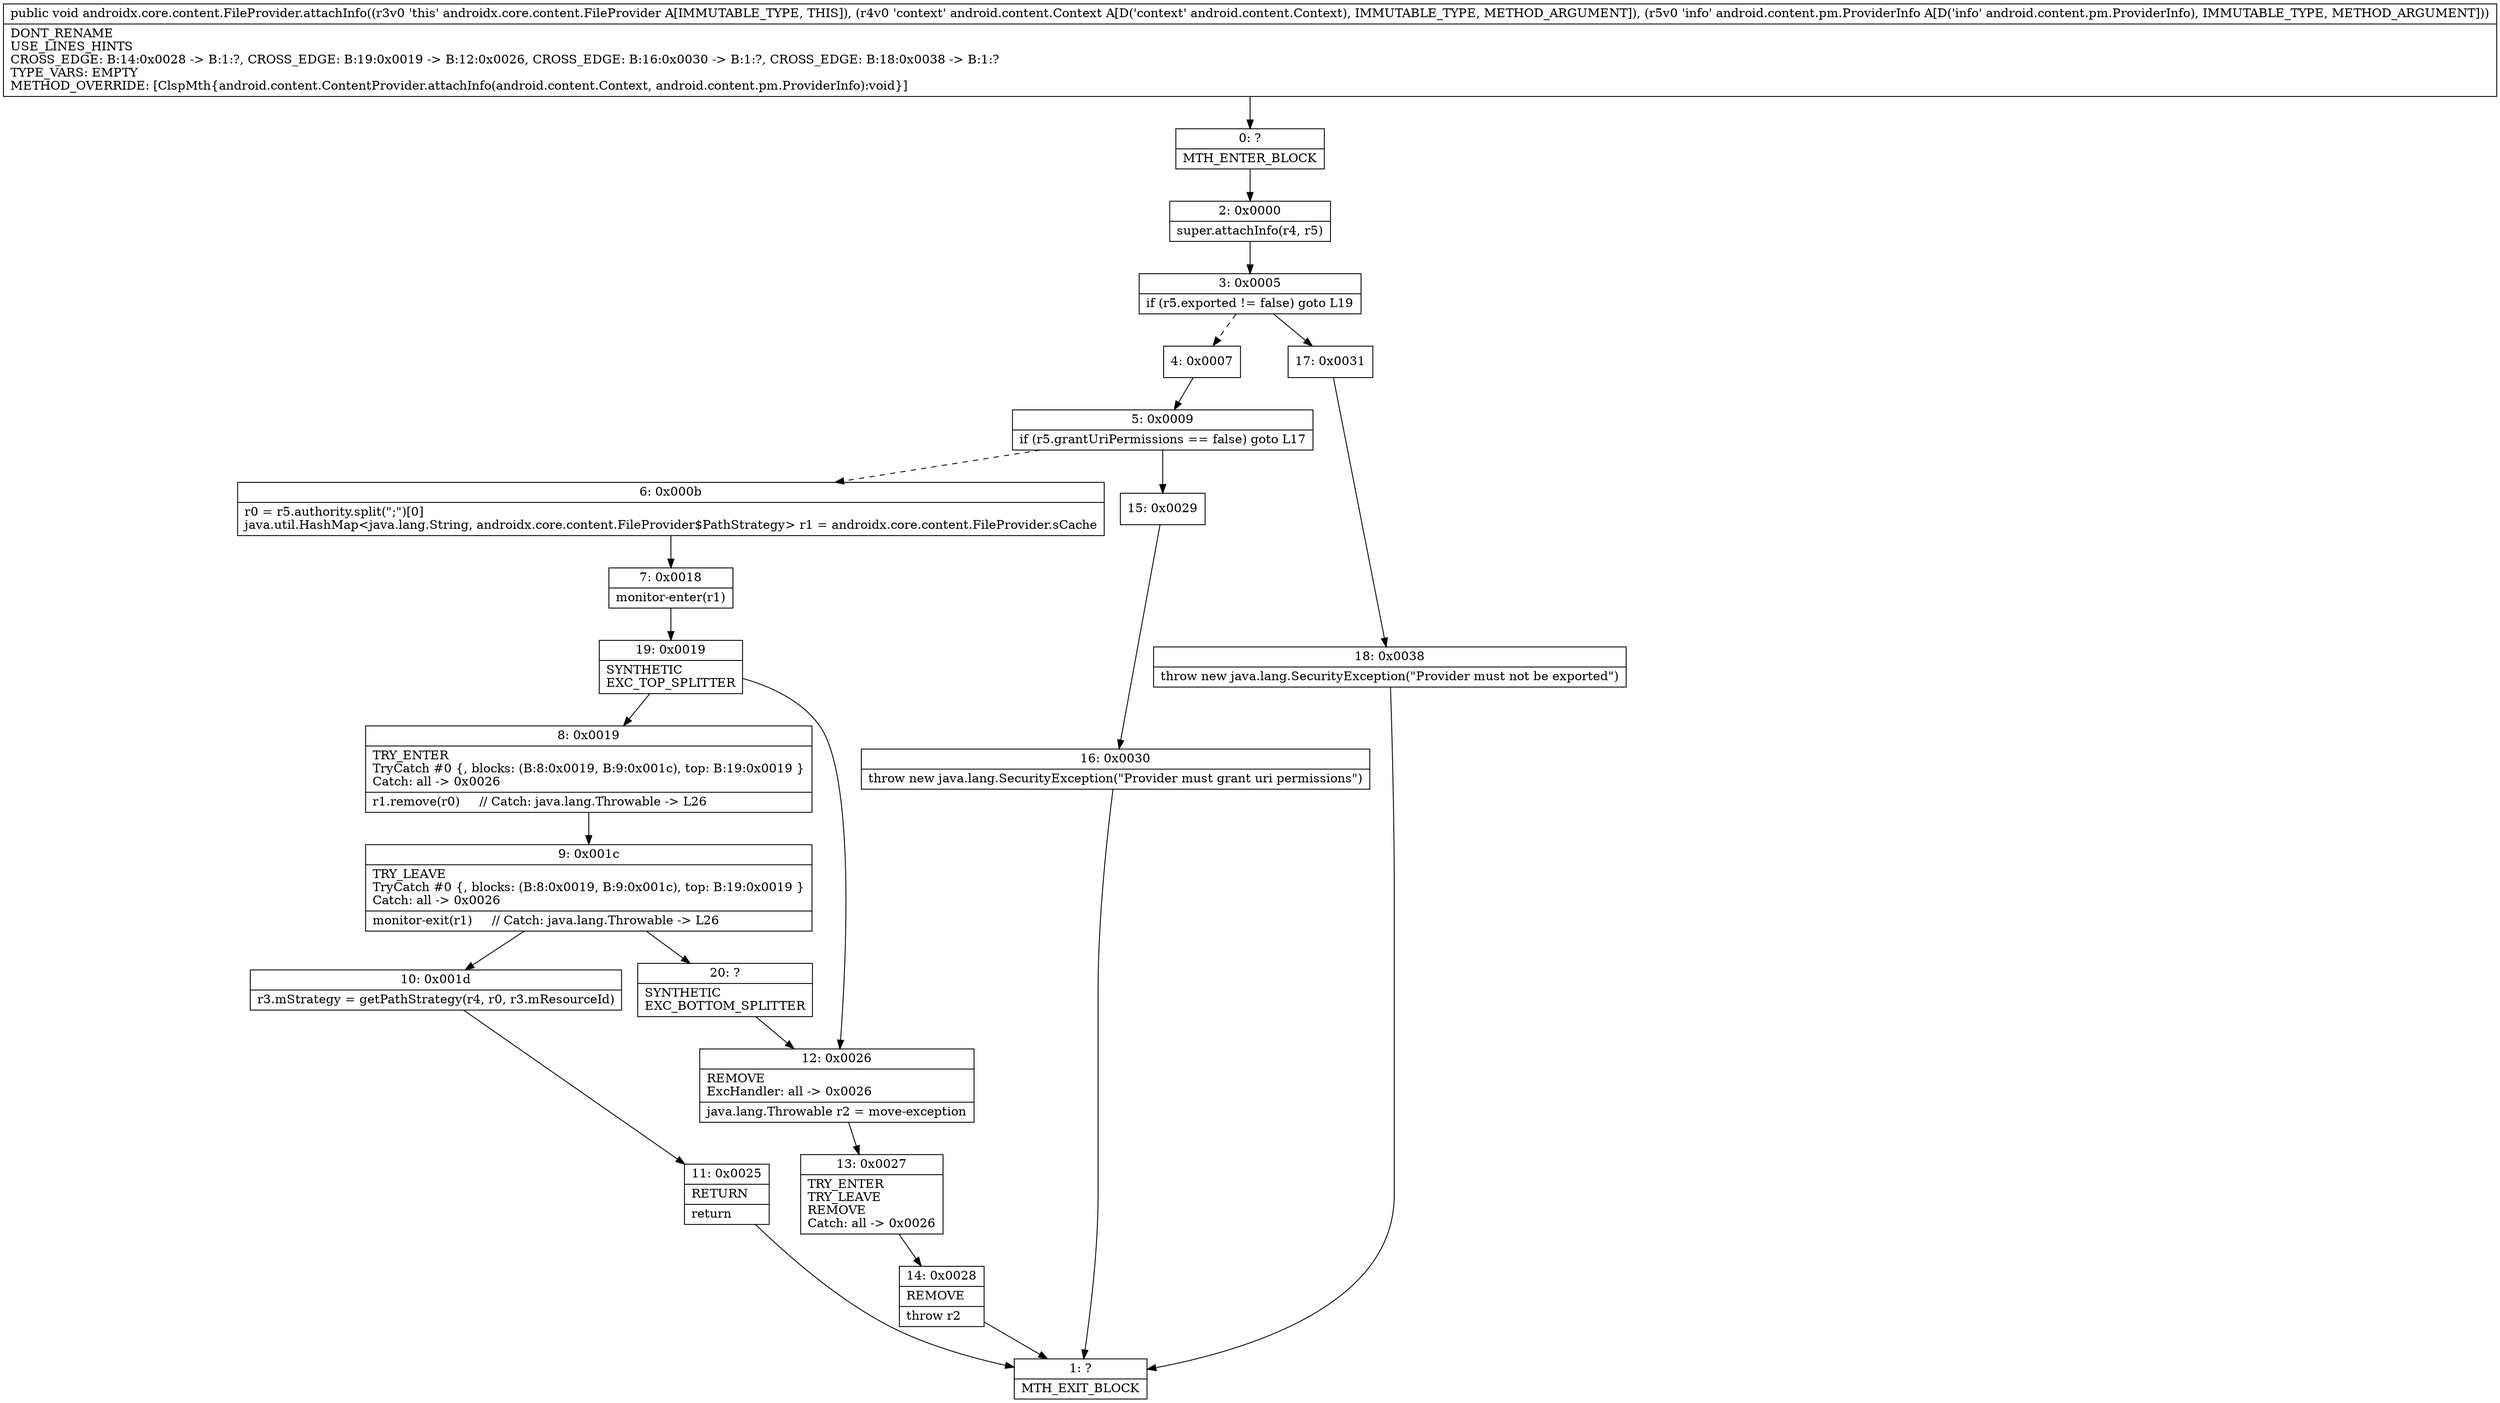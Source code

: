 digraph "CFG forandroidx.core.content.FileProvider.attachInfo(Landroid\/content\/Context;Landroid\/content\/pm\/ProviderInfo;)V" {
Node_0 [shape=record,label="{0\:\ ?|MTH_ENTER_BLOCK\l}"];
Node_2 [shape=record,label="{2\:\ 0x0000|super.attachInfo(r4, r5)\l}"];
Node_3 [shape=record,label="{3\:\ 0x0005|if (r5.exported != false) goto L19\l}"];
Node_4 [shape=record,label="{4\:\ 0x0007}"];
Node_5 [shape=record,label="{5\:\ 0x0009|if (r5.grantUriPermissions == false) goto L17\l}"];
Node_6 [shape=record,label="{6\:\ 0x000b|r0 = r5.authority.split(\";\")[0]\ljava.util.HashMap\<java.lang.String, androidx.core.content.FileProvider$PathStrategy\> r1 = androidx.core.content.FileProvider.sCache\l}"];
Node_7 [shape=record,label="{7\:\ 0x0018|monitor\-enter(r1)\l}"];
Node_19 [shape=record,label="{19\:\ 0x0019|SYNTHETIC\lEXC_TOP_SPLITTER\l}"];
Node_8 [shape=record,label="{8\:\ 0x0019|TRY_ENTER\lTryCatch #0 \{, blocks: (B:8:0x0019, B:9:0x001c), top: B:19:0x0019 \}\lCatch: all \-\> 0x0026\l|r1.remove(r0)     \/\/ Catch: java.lang.Throwable \-\> L26\l}"];
Node_9 [shape=record,label="{9\:\ 0x001c|TRY_LEAVE\lTryCatch #0 \{, blocks: (B:8:0x0019, B:9:0x001c), top: B:19:0x0019 \}\lCatch: all \-\> 0x0026\l|monitor\-exit(r1)     \/\/ Catch: java.lang.Throwable \-\> L26\l}"];
Node_10 [shape=record,label="{10\:\ 0x001d|r3.mStrategy = getPathStrategy(r4, r0, r3.mResourceId)\l}"];
Node_11 [shape=record,label="{11\:\ 0x0025|RETURN\l|return\l}"];
Node_1 [shape=record,label="{1\:\ ?|MTH_EXIT_BLOCK\l}"];
Node_20 [shape=record,label="{20\:\ ?|SYNTHETIC\lEXC_BOTTOM_SPLITTER\l}"];
Node_12 [shape=record,label="{12\:\ 0x0026|REMOVE\lExcHandler: all \-\> 0x0026\l|java.lang.Throwable r2 = move\-exception\l}"];
Node_13 [shape=record,label="{13\:\ 0x0027|TRY_ENTER\lTRY_LEAVE\lREMOVE\lCatch: all \-\> 0x0026\l}"];
Node_14 [shape=record,label="{14\:\ 0x0028|REMOVE\l|throw r2\l}"];
Node_15 [shape=record,label="{15\:\ 0x0029}"];
Node_16 [shape=record,label="{16\:\ 0x0030|throw new java.lang.SecurityException(\"Provider must grant uri permissions\")\l}"];
Node_17 [shape=record,label="{17\:\ 0x0031}"];
Node_18 [shape=record,label="{18\:\ 0x0038|throw new java.lang.SecurityException(\"Provider must not be exported\")\l}"];
MethodNode[shape=record,label="{public void androidx.core.content.FileProvider.attachInfo((r3v0 'this' androidx.core.content.FileProvider A[IMMUTABLE_TYPE, THIS]), (r4v0 'context' android.content.Context A[D('context' android.content.Context), IMMUTABLE_TYPE, METHOD_ARGUMENT]), (r5v0 'info' android.content.pm.ProviderInfo A[D('info' android.content.pm.ProviderInfo), IMMUTABLE_TYPE, METHOD_ARGUMENT]))  | DONT_RENAME\lUSE_LINES_HINTS\lCROSS_EDGE: B:14:0x0028 \-\> B:1:?, CROSS_EDGE: B:19:0x0019 \-\> B:12:0x0026, CROSS_EDGE: B:16:0x0030 \-\> B:1:?, CROSS_EDGE: B:18:0x0038 \-\> B:1:?\lTYPE_VARS: EMPTY\lMETHOD_OVERRIDE: [ClspMth\{android.content.ContentProvider.attachInfo(android.content.Context, android.content.pm.ProviderInfo):void\}]\l}"];
MethodNode -> Node_0;Node_0 -> Node_2;
Node_2 -> Node_3;
Node_3 -> Node_4[style=dashed];
Node_3 -> Node_17;
Node_4 -> Node_5;
Node_5 -> Node_6[style=dashed];
Node_5 -> Node_15;
Node_6 -> Node_7;
Node_7 -> Node_19;
Node_19 -> Node_8;
Node_19 -> Node_12;
Node_8 -> Node_9;
Node_9 -> Node_10;
Node_9 -> Node_20;
Node_10 -> Node_11;
Node_11 -> Node_1;
Node_20 -> Node_12;
Node_12 -> Node_13;
Node_13 -> Node_14;
Node_14 -> Node_1;
Node_15 -> Node_16;
Node_16 -> Node_1;
Node_17 -> Node_18;
Node_18 -> Node_1;
}

